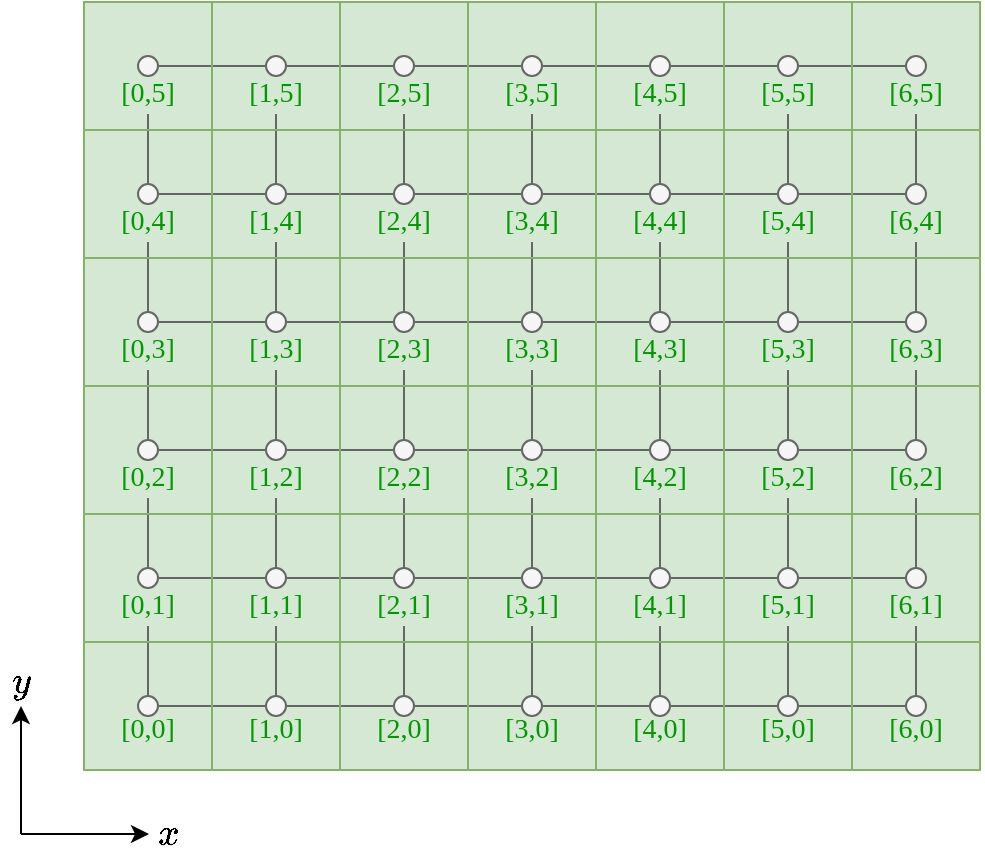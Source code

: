 <mxfile pages="1" version="11.2.5" type="device"><diagram id="t-VOF8r-rTx88WBXMijC" name="Page-1"><mxGraphModel dx="631" dy="418" grid="1" gridSize="4" guides="1" tooltips="1" connect="1" arrows="1" fold="1" page="1" pageScale="1" pageWidth="827" pageHeight="1169" background="#ffffff" math="1" shadow="0"><root><mxCell id="0"/><mxCell id="1" parent="0"/><mxCell id="JX4h0HGepu-NTLfgkngr-2" value="" style="rounded=0;whiteSpace=wrap;html=1;fontFamily=Verdana;fontSize=14;fillColor=#d5e8d4;strokeColor=#82b366;" vertex="1" parent="1"><mxGeometry x="176" y="96" width="448" height="384" as="geometry"/></mxCell><mxCell id="SF1g6XaC8SZRdrZB-u6v-39" value="" style="group" parent="1" vertex="1" connectable="0"><mxGeometry x="134.5" y="426" width="93" height="96" as="geometry"/></mxCell><mxCell id="SF1g6XaC8SZRdrZB-u6v-13" value="" style="endArrow=classic;html=1;fontSize=16;" parent="SF1g6XaC8SZRdrZB-u6v-39" edge="1"><mxGeometry width="50" height="50" relative="1" as="geometry"><mxPoint x="10" y="86" as="sourcePoint"/><mxPoint x="74" y="86" as="targetPoint"/></mxGeometry></mxCell><mxCell id="SF1g6XaC8SZRdrZB-u6v-14" value="" style="endArrow=classic;html=1;fontSize=16;" parent="SF1g6XaC8SZRdrZB-u6v-39" edge="1"><mxGeometry width="50" height="50" relative="1" as="geometry"><mxPoint x="10" y="86" as="sourcePoint"/><mxPoint x="10" y="22" as="targetPoint"/><Array as="points"><mxPoint x="10" y="58"/></Array></mxGeometry></mxCell><mxCell id="SF1g6XaC8SZRdrZB-u6v-15" value="`x`" style="text;html=1;strokeColor=none;fillColor=none;align=center;verticalAlign=middle;whiteSpace=wrap;rounded=0;fontSize=16;" parent="SF1g6XaC8SZRdrZB-u6v-39" vertex="1"><mxGeometry x="73" y="76" width="20" height="20" as="geometry"/></mxCell><mxCell id="SF1g6XaC8SZRdrZB-u6v-16" value="`y`" style="text;html=1;strokeColor=none;fillColor=none;align=center;verticalAlign=middle;whiteSpace=wrap;rounded=0;fontSize=16;" parent="SF1g6XaC8SZRdrZB-u6v-39" vertex="1"><mxGeometry width="20" height="20" as="geometry"/></mxCell><mxCell id="SF1g6XaC8SZRdrZB-u6v-1" value="" style="endArrow=none;html=1;fillColor=#f5f5f5;strokeColor=#666666;" parent="1" edge="1"><mxGeometry width="50" height="50" relative="1" as="geometry"><mxPoint x="228" y="448" as="sourcePoint"/><mxPoint x="592" y="448" as="targetPoint"/></mxGeometry></mxCell><mxCell id="SF1g6XaC8SZRdrZB-u6v-3" value="" style="endArrow=none;html=1;fontSize=16;fillColor=#f5f5f5;strokeColor=#666666;" parent="1" edge="1" source="JX4h0HGepu-NTLfgkngr-149"><mxGeometry width="50" height="50" relative="1" as="geometry"><mxPoint x="208" y="448" as="sourcePoint"/><mxPoint x="208" y="128" as="targetPoint"/></mxGeometry></mxCell><mxCell id="SF1g6XaC8SZRdrZB-u6v-5" value="" style="endArrow=none;html=1;fontSize=16;fillColor=#f5f5f5;strokeColor=#666666;" parent="1" edge="1" source="JX4h0HGepu-NTLfgkngr-83"><mxGeometry width="50" height="50" relative="1" as="geometry"><mxPoint x="272" y="128" as="sourcePoint"/><mxPoint x="272" y="448" as="targetPoint"/></mxGeometry></mxCell><mxCell id="SF1g6XaC8SZRdrZB-u6v-7" value="" style="endArrow=none;html=1;fontSize=16;fillColor=#f5f5f5;strokeColor=#666666;" parent="1" source="JX4h0HGepu-NTLfgkngr-85" edge="1"><mxGeometry width="50" height="50" relative="1" as="geometry"><mxPoint x="336" y="300" as="sourcePoint"/><mxPoint x="336" y="448" as="targetPoint"/></mxGeometry></mxCell><mxCell id="SF1g6XaC8SZRdrZB-u6v-9" value="" style="endArrow=none;html=1;fontSize=16;fillColor=#f5f5f5;strokeColor=#666666;" parent="1" edge="1" source="JX4h0HGepu-NTLfgkngr-87"><mxGeometry width="50" height="50" relative="1" as="geometry"><mxPoint x="400" y="128" as="sourcePoint"/><mxPoint x="400" y="448" as="targetPoint"/></mxGeometry></mxCell><mxCell id="SF1g6XaC8SZRdrZB-u6v-11" value="" style="endArrow=none;html=1;fontSize=16;fillColor=#f5f5f5;strokeColor=#666666;" parent="1" edge="1" source="JX4h0HGepu-NTLfgkngr-89"><mxGeometry width="50" height="50" relative="1" as="geometry"><mxPoint x="464" y="128" as="sourcePoint"/><mxPoint x="464" y="448" as="targetPoint"/></mxGeometry></mxCell><mxCell id="SF1g6XaC8SZRdrZB-u6v-12" value="" style="endArrow=none;html=1;fontSize=16;fillColor=#f5f5f5;strokeColor=#666666;" parent="1" edge="1"><mxGeometry width="50" height="50" relative="1" as="geometry"><mxPoint x="592" y="192" as="sourcePoint"/><mxPoint x="208" y="192" as="targetPoint"/></mxGeometry></mxCell><mxCell id="SF1g6XaC8SZRdrZB-u6v-20" value="" style="endArrow=none;html=1;fillColor=#f5f5f5;strokeColor=#666666;" parent="1" edge="1"><mxGeometry width="50" height="50" relative="1" as="geometry"><mxPoint x="208" y="384" as="sourcePoint"/><mxPoint x="592" y="384" as="targetPoint"/></mxGeometry></mxCell><mxCell id="SF1g6XaC8SZRdrZB-u6v-22" value="" style="endArrow=none;html=1;fillColor=#f5f5f5;strokeColor=#666666;" parent="1" edge="1"><mxGeometry width="50" height="50" relative="1" as="geometry"><mxPoint x="208" y="320" as="sourcePoint"/><mxPoint x="592" y="320" as="targetPoint"/></mxGeometry></mxCell><mxCell id="SF1g6XaC8SZRdrZB-u6v-24" value="" style="endArrow=none;html=1;fillColor=#f5f5f5;strokeColor=#666666;" parent="1" edge="1" source="JX4h0HGepu-NTLfgkngr-52"><mxGeometry width="50" height="50" relative="1" as="geometry"><mxPoint x="208" y="256" as="sourcePoint"/><mxPoint x="592" y="256" as="targetPoint"/></mxGeometry></mxCell><mxCell id="SF1g6XaC8SZRdrZB-u6v-27" value="" style="endArrow=none;html=1;fontSize=16;fillColor=#f5f5f5;strokeColor=#666666;" parent="1" edge="1" source="JX4h0HGepu-NTLfgkngr-121"><mxGeometry width="50" height="50" relative="1" as="geometry"><mxPoint x="336" y="128" as="sourcePoint"/><mxPoint x="336" y="300" as="targetPoint"/></mxGeometry></mxCell><mxCell id="KdbX6I2NLQ4_hdC-X7IM-1" value="" style="endArrow=none;html=1;fontSize=16;fillColor=#f5f5f5;strokeColor=#666666;" parent="1" edge="1"><mxGeometry width="50" height="50" relative="1" as="geometry"><mxPoint x="592.5" y="128" as="sourcePoint"/><mxPoint x="208.5" y="128" as="targetPoint"/></mxGeometry></mxCell><mxCell id="KdbX6I2NLQ4_hdC-X7IM-2" value="" style="endArrow=none;html=1;fontSize=16;fillColor=#f5f5f5;strokeColor=#666666;" parent="1" edge="1" source="JX4h0HGepu-NTLfgkngr-91"><mxGeometry width="50" height="50" relative="1" as="geometry"><mxPoint x="528" y="128" as="sourcePoint"/><mxPoint x="528" y="448" as="targetPoint"/></mxGeometry></mxCell><mxCell id="KdbX6I2NLQ4_hdC-X7IM-3" value="" style="endArrow=none;html=1;fontSize=16;fillColor=#f5f5f5;strokeColor=#666666;" parent="1" edge="1" source="JX4h0HGepu-NTLfgkngr-93"><mxGeometry width="50" height="50" relative="1" as="geometry"><mxPoint x="592" y="128" as="sourcePoint"/><mxPoint x="592" y="448" as="targetPoint"/></mxGeometry></mxCell><mxCell id="JX4h0HGepu-NTLfgkngr-20" value="" style="endArrow=none;html=1;fillColor=#f5f5f5;strokeColor=#666666;" edge="1" parent="1"><mxGeometry width="50" height="50" relative="1" as="geometry"><mxPoint x="208" y="448" as="sourcePoint"/><mxPoint x="228" y="448" as="targetPoint"/></mxGeometry></mxCell><mxCell id="JX4h0HGepu-NTLfgkngr-45" value="" style="endArrow=none;html=1;fillColor=#f5f5f5;strokeColor=#666666;" edge="1" parent="1" target="JX4h0HGepu-NTLfgkngr-44"><mxGeometry width="50" height="50" relative="1" as="geometry"><mxPoint x="208" y="256" as="sourcePoint"/><mxPoint x="592" y="256" as="targetPoint"/></mxGeometry></mxCell><mxCell id="JX4h0HGepu-NTLfgkngr-47" value="" style="endArrow=none;html=1;fontSize=16;fillColor=#f5f5f5;strokeColor=#666666;" edge="1" parent="1" source="JX4h0HGepu-NTLfgkngr-131" target="JX4h0HGepu-NTLfgkngr-46"><mxGeometry width="50" height="50" relative="1" as="geometry"><mxPoint x="336" y="128" as="sourcePoint"/><mxPoint x="336" y="300" as="targetPoint"/></mxGeometry></mxCell><mxCell id="JX4h0HGepu-NTLfgkngr-49" value="" style="endArrow=none;html=1;fillColor=#f5f5f5;strokeColor=#666666;" edge="1" parent="1" source="JX4h0HGepu-NTLfgkngr-44" target="JX4h0HGepu-NTLfgkngr-48"><mxGeometry width="50" height="50" relative="1" as="geometry"><mxPoint x="277" y="256" as="sourcePoint"/><mxPoint x="592" y="256" as="targetPoint"/></mxGeometry></mxCell><mxCell id="JX4h0HGepu-NTLfgkngr-51" value="" style="endArrow=none;html=1;fillColor=#f5f5f5;strokeColor=#666666;" edge="1" parent="1" source="JX4h0HGepu-NTLfgkngr-48" target="JX4h0HGepu-NTLfgkngr-50"><mxGeometry width="50" height="50" relative="1" as="geometry"><mxPoint x="405" y="256" as="sourcePoint"/><mxPoint x="592" y="256" as="targetPoint"/></mxGeometry></mxCell><mxCell id="JX4h0HGepu-NTLfgkngr-53" value="" style="endArrow=none;html=1;fillColor=#f5f5f5;strokeColor=#666666;" edge="1" parent="1" source="JX4h0HGepu-NTLfgkngr-50" target="JX4h0HGepu-NTLfgkngr-52"><mxGeometry width="50" height="50" relative="1" as="geometry"><mxPoint x="469" y="256" as="sourcePoint"/><mxPoint x="592" y="256" as="targetPoint"/></mxGeometry></mxCell><mxCell id="JX4h0HGepu-NTLfgkngr-55" value="" style="endArrow=none;html=1;fontSize=16;fillColor=#f5f5f5;strokeColor=#666666;" edge="1" parent="1" source="JX4h0HGepu-NTLfgkngr-111" target="JX4h0HGepu-NTLfgkngr-54"><mxGeometry width="50" height="50" relative="1" as="geometry"><mxPoint x="592" y="128" as="sourcePoint"/><mxPoint x="592" y="448" as="targetPoint"/></mxGeometry></mxCell><mxCell id="JX4h0HGepu-NTLfgkngr-74" value="[0,0]" style="text;html=1;strokeColor=none;fillColor=none;align=center;verticalAlign=middle;whiteSpace=wrap;rounded=0;fontFamily=Verdana;fontSize=14;fontColor=#009900;" vertex="1" parent="1"><mxGeometry x="188" y="450" width="40" height="20" as="geometry"/></mxCell><mxCell id="JX4h0HGepu-NTLfgkngr-75" value="[1,0]" style="text;html=1;strokeColor=none;fillColor=none;align=center;verticalAlign=middle;whiteSpace=wrap;rounded=0;fontFamily=Verdana;fontSize=14;fontColor=#009900;" vertex="1" parent="1"><mxGeometry x="252" y="450" width="40" height="20" as="geometry"/></mxCell><mxCell id="JX4h0HGepu-NTLfgkngr-76" value="[2&lt;span style=&quot;color: rgb(0 , 0 , 0) ; font-family: &amp;#34;helvetica&amp;#34; , &amp;#34;arial&amp;#34; , sans-serif ; font-size: 0px ; white-space: nowrap&quot;&gt;%3CmxGraphModel%3E%3Croot%3E%3CmxCell%20id%3D%220%22%2F%3E%3CmxCell%20id%3D%221%22%20parent%3D%220%22%2F%3E%3CmxCell%20id%3D%222%22%20value%3D%22%5B1%2C0%5D%22%20style%3D%22text%3Bhtml%3D1%3BstrokeColor%3Dnone%3BfillColor%3Dnone%3Balign%3Dcenter%3BverticalAlign%3Dmiddle%3BwhiteSpace%3Dwrap%3Brounded%3D0%3BfontFamily%3DVerdana%3BfontSize%3D14%3BfontColor%3D%23009900%3B%22%20vertex%3D%221%22%20parent%3D%221%22%3E%3CmxGeometry%20x%3D%22252%22%20y%3D%22450%22%20width%3D%2240%22%20height%3D%2220%22%20as%3D%22geometry%22%2F%3E%3C%2FmxCell%3E%3C%2Froot%3E%3C%2FmxGraphModel%3&lt;/span&gt;,0]" style="text;html=1;strokeColor=none;fillColor=none;align=center;verticalAlign=middle;whiteSpace=wrap;rounded=0;fontFamily=Verdana;fontSize=14;fontColor=#009900;" vertex="1" parent="1"><mxGeometry x="316" y="450" width="40" height="20" as="geometry"/></mxCell><mxCell id="JX4h0HGepu-NTLfgkngr-77" value="[3&lt;span style=&quot;color: rgb(0 , 0 , 0) ; font-family: &amp;#34;helvetica&amp;#34; , &amp;#34;arial&amp;#34; , sans-serif ; font-size: 0px ; white-space: nowrap&quot;&gt;%3CmxGraphModel%3E%3Croot%3E%3CmxCell%20id%3D%220%22%2F%3E%3CmxCell%20id%3D%221%22%20parent%3D%220%22%2F%3E%3CmxCell%20id%3D%222%22%20value%3D%22%5B1%2C0%5D%22%20style%3D%22text%3Bhtml%3D1%3BstrokeColor%3Dnone%3BfillColor%3Dnone%3Balign%3Dcenter%3BverticalAlign%3Dmiddle%3BwhiteSpace%3Dwrap%3Brounded%3D0%3BfontFamily%3DVerdana%3BfontSize%3D14%3BfontColor%3D%23009900%3B%22%20vertex%3D%221%22%20parent%3D%221%22%3E%3CmxGeometry%20x%3D%22252%22%20y%3D%22450%22%20width%3D%2240%22%20height%3D%2220%22%20as%3D%22geometry%22%2F%3E%3C%2FmxCell%3E%3C%2Froot%3E%3C%2FmxGraphModel%3&lt;/span&gt;,0]" style="text;html=1;strokeColor=none;fillColor=none;align=center;verticalAlign=middle;whiteSpace=wrap;rounded=0;fontFamily=Verdana;fontSize=14;fontColor=#009900;" vertex="1" parent="1"><mxGeometry x="380" y="450" width="40" height="20" as="geometry"/></mxCell><mxCell id="JX4h0HGepu-NTLfgkngr-78" value="[4&lt;span style=&quot;color: rgb(0 , 0 , 0) ; font-family: &amp;#34;helvetica&amp;#34; , &amp;#34;arial&amp;#34; , sans-serif ; font-size: 0px ; white-space: nowrap&quot;&gt;%3CmxGraphModel%3E%3Croot%3E%3CmxCell%20id%3D%220%22%2F%3E%3CmxCell%20id%3D%221%22%20parent%3D%220%22%2F%3E%3CmxCell%20id%3D%222%22%20value%3D%22%5B1%2C0%5D%22%20style%3D%22text%3Bhtml%3D1%3BstrokeColor%3Dnone%3BfillColor%3Dnone%3Balign%3Dcenter%3BverticalAlign%3Dmiddle%3BwhiteSpace%3Dwrap%3Brounded%3D0%3BfontFamily%3DVerdana%3BfontSize%3D14%3BfontColor%3D%23009900%3B%22%20vertex%3D%221%22%20parent%3D%221%22%3E%3CmxGeometry%20x%3D%22252%22%20y%3D%22450%22%20width%3D%2240%22%20height%3D%2220%22%20as%3D%22geometry%22%2F%3E%3C%2FmxCell%3E%3C%2Froot%3E%3C%2FmxGraphModel%3&lt;/span&gt;,0]" style="text;html=1;strokeColor=none;fillColor=none;align=center;verticalAlign=middle;whiteSpace=wrap;rounded=0;fontFamily=Verdana;fontSize=14;fontColor=#009900;" vertex="1" parent="1"><mxGeometry x="444" y="450" width="40" height="20" as="geometry"/></mxCell><mxCell id="JX4h0HGepu-NTLfgkngr-80" value="[6&lt;span style=&quot;color: rgb(0 , 0 , 0) ; font-family: &amp;#34;helvetica&amp;#34; , &amp;#34;arial&amp;#34; , sans-serif ; font-size: 0px ; white-space: nowrap&quot;&gt;%3CmxGraphModel%3E%3Croot%3E%3CmxCell%20id%3D%220%22%2F%3E%3CmxCell%20id%3D%221%22%20parent%3D%220%22%2F%3E%3CmxCell%20id%3D%222%22%20value%3D%22%5B1%2C0%5D%22%20style%3D%22text%3Bhtml%3D1%3BstrokeColor%3Dnone%3BfillColor%3Dnone%3Balign%3Dcenter%3BverticalAlign%3Dmiddle%3BwhiteSpace%3Dwrap%3Brounded%3D0%3BfontFamily%3DVerdana%3BfontSize%3D14%3BfontColor%3D%23009900%3B%22%20vertex%3D%221%22%20parent%3D%221%22%3E%3CmxGeometry%20x%3D%22252%22%20y%3D%22450%22%20width%3D%2240%22%20height%3D%2220%22%20as%3D%22geometry%22%2F%3E%3C%2FmxCell%3E%3C%2Froot%3E%3C%2FmxGraphModel%3&lt;/span&gt;,0]" style="text;html=1;strokeColor=none;fillColor=none;align=center;verticalAlign=middle;whiteSpace=wrap;rounded=0;fontFamily=Verdana;fontSize=14;fontColor=#009900;" vertex="1" parent="1"><mxGeometry x="572" y="450" width="40" height="20" as="geometry"/></mxCell><mxCell id="JX4h0HGepu-NTLfgkngr-81" value="[0,1]" style="text;html=1;strokeColor=none;fillColor=none;align=center;verticalAlign=middle;whiteSpace=wrap;rounded=0;fontFamily=Verdana;fontSize=14;fontColor=#009900;" vertex="1" parent="1"><mxGeometry x="188" y="388" width="40" height="20" as="geometry"/></mxCell><mxCell id="JX4h0HGepu-NTLfgkngr-82" value="" style="endArrow=none;html=1;fontSize=16;fillColor=#f5f5f5;strokeColor=#666666;" edge="1" parent="1" target="JX4h0HGepu-NTLfgkngr-81"><mxGeometry width="50" height="50" relative="1" as="geometry"><mxPoint x="208" y="448" as="sourcePoint"/><mxPoint x="208" y="128" as="targetPoint"/></mxGeometry></mxCell><mxCell id="JX4h0HGepu-NTLfgkngr-83" value="[1,1]" style="text;html=1;strokeColor=none;fillColor=none;align=center;verticalAlign=middle;whiteSpace=wrap;rounded=0;fontFamily=Verdana;fontSize=14;fontColor=#009900;" vertex="1" parent="1"><mxGeometry x="252" y="388" width="40" height="20" as="geometry"/></mxCell><mxCell id="JX4h0HGepu-NTLfgkngr-84" value="" style="endArrow=none;html=1;fontSize=16;fillColor=#f5f5f5;strokeColor=#666666;" edge="1" parent="1" source="JX4h0HGepu-NTLfgkngr-97" target="JX4h0HGepu-NTLfgkngr-83"><mxGeometry width="50" height="50" relative="1" as="geometry"><mxPoint x="272" y="128" as="sourcePoint"/><mxPoint x="272" y="448" as="targetPoint"/></mxGeometry></mxCell><mxCell id="JX4h0HGepu-NTLfgkngr-85" value="[2,1&lt;span style=&quot;color: rgb(0 , 0 , 0) ; font-family: &amp;#34;helvetica&amp;#34; , &amp;#34;arial&amp;#34; , sans-serif ; font-size: 0px ; white-space: nowrap&quot;&gt;%3CmxGraphModel%3E%3Croot%3E%3CmxCell%20id%3D%220%22%2F%3E%3CmxCell%20id%3D%221%22%20parent%3D%220%22%2F%3E%3CmxCell%20id%3D%222%22%20value%3D%22%5B1%2C1%5D%22%20style%3D%22text%3Bhtml%3D1%3BstrokeColor%3Dnone%3BfillColor%3Dnone%3Balign%3Dcenter%3BverticalAlign%3Dmiddle%3BwhiteSpace%3Dwrap%3Brounded%3D0%3BfontFamily%3DVerdana%3BfontSize%3D14%3BfontColor%3D%23009900%3B%22%20vertex%3D%221%22%20parent%3D%221%22%3E%3CmxGeometry%20x%3D%22252%22%20y%3D%22388%22%20width%3D%2240%22%20height%3D%2220%22%20as%3D%22geometry%22%2F%3E%3C%2FmxCell%3E%3C%2Froot%3E%3C%2FmxGraphModel%3&lt;/span&gt;]" style="text;html=1;strokeColor=none;fillColor=none;align=center;verticalAlign=middle;whiteSpace=wrap;rounded=0;fontFamily=Verdana;fontSize=14;fontColor=#009900;" vertex="1" parent="1"><mxGeometry x="316" y="388" width="40" height="20" as="geometry"/></mxCell><mxCell id="JX4h0HGepu-NTLfgkngr-86" value="" style="endArrow=none;html=1;fontSize=16;fillColor=#f5f5f5;strokeColor=#666666;" edge="1" parent="1" source="JX4h0HGepu-NTLfgkngr-99" target="JX4h0HGepu-NTLfgkngr-85"><mxGeometry width="50" height="50" relative="1" as="geometry"><mxPoint x="336" y="300" as="sourcePoint"/><mxPoint x="336" y="448" as="targetPoint"/></mxGeometry></mxCell><mxCell id="JX4h0HGepu-NTLfgkngr-87" value="[3,1&lt;span style=&quot;color: rgb(0 , 0 , 0) ; font-family: &amp;#34;helvetica&amp;#34; , &amp;#34;arial&amp;#34; , sans-serif ; font-size: 0px ; white-space: nowrap&quot;&gt;%3CmxGraphModel%3E%3Croot%3E%3CmxCell%20id%3D%220%22%2F%3E%3CmxCell%20id%3D%221%22%20parent%3D%220%22%2F%3E%3CmxCell%20id%3D%222%22%20value%3D%22%5B1%2C1%5D%22%20style%3D%22text%3Bhtml%3D1%3BstrokeColor%3Dnone%3BfillColor%3Dnone%3Balign%3Dcenter%3BverticalAlign%3Dmiddle%3BwhiteSpace%3Dwrap%3Brounded%3D0%3BfontFamily%3DVerdana%3BfontSize%3D14%3BfontColor%3D%23009900%3B%22%20vertex%3D%221%22%20parent%3D%221%22%3E%3CmxGeometry%20x%3D%22252%22%20y%3D%22388%22%20width%3D%2240%22%20height%3D%2220%22%20as%3D%22geometry%22%2F%3E%3C%2FmxCell%3E%3C%2Froot%3E%3C%2FmxGraphModel%3&lt;/span&gt;]" style="text;html=1;strokeColor=none;fillColor=none;align=center;verticalAlign=middle;whiteSpace=wrap;rounded=0;fontFamily=Verdana;fontSize=14;fontColor=#009900;" vertex="1" parent="1"><mxGeometry x="380" y="388" width="40" height="20" as="geometry"/></mxCell><mxCell id="JX4h0HGepu-NTLfgkngr-88" value="" style="endArrow=none;html=1;fontSize=16;fillColor=#f5f5f5;strokeColor=#666666;" edge="1" parent="1" source="JX4h0HGepu-NTLfgkngr-101" target="JX4h0HGepu-NTLfgkngr-87"><mxGeometry width="50" height="50" relative="1" as="geometry"><mxPoint x="400" y="128" as="sourcePoint"/><mxPoint x="400" y="448" as="targetPoint"/></mxGeometry></mxCell><mxCell id="JX4h0HGepu-NTLfgkngr-89" value="[4,1&lt;span style=&quot;color: rgb(0 , 0 , 0) ; font-family: &amp;#34;helvetica&amp;#34; , &amp;#34;arial&amp;#34; , sans-serif ; font-size: 0px ; white-space: nowrap&quot;&gt;%3CmxGraphModel%3E%3Croot%3E%3CmxCell%20id%3D%220%22%2F%3E%3CmxCell%20id%3D%221%22%20parent%3D%220%22%2F%3E%3CmxCell%20id%3D%222%22%20value%3D%22%5B1%2C1%5D%22%20style%3D%22text%3Bhtml%3D1%3BstrokeColor%3Dnone%3BfillColor%3Dnone%3Balign%3Dcenter%3BverticalAlign%3Dmiddle%3BwhiteSpace%3Dwrap%3Brounded%3D0%3BfontFamily%3DVerdana%3BfontSize%3D14%3BfontColor%3D%23009900%3B%22%20vertex%3D%221%22%20parent%3D%221%22%3E%3CmxGeometry%20x%3D%22252%22%20y%3D%22388%22%20width%3D%2240%22%20height%3D%2220%22%20as%3D%22geometry%22%2F%3E%3C%2FmxCell%3E%3C%2Froot%3E%3C%2FmxGraphModel%3&lt;/span&gt;]" style="text;html=1;strokeColor=none;fillColor=none;align=center;verticalAlign=middle;whiteSpace=wrap;rounded=0;fontFamily=Verdana;fontSize=14;fontColor=#009900;" vertex="1" parent="1"><mxGeometry x="444" y="388" width="40" height="20" as="geometry"/></mxCell><mxCell id="JX4h0HGepu-NTLfgkngr-90" value="" style="endArrow=none;html=1;fontSize=16;fillColor=#f5f5f5;strokeColor=#666666;" edge="1" parent="1" source="JX4h0HGepu-NTLfgkngr-103" target="JX4h0HGepu-NTLfgkngr-89"><mxGeometry width="50" height="50" relative="1" as="geometry"><mxPoint x="464" y="128" as="sourcePoint"/><mxPoint x="464" y="448" as="targetPoint"/></mxGeometry></mxCell><mxCell id="JX4h0HGepu-NTLfgkngr-91" value="[5,1&lt;span style=&quot;color: rgb(0 , 0 , 0) ; font-family: &amp;#34;helvetica&amp;#34; , &amp;#34;arial&amp;#34; , sans-serif ; font-size: 0px ; white-space: nowrap&quot;&gt;%3CmxGraphModel%3E%3Croot%3E%3CmxCell%20id%3D%220%22%2F%3E%3CmxCell%20id%3D%221%22%20parent%3D%220%22%2F%3E%3CmxCell%20id%3D%222%22%20value%3D%22%5B1%2C1%5D%22%20style%3D%22text%3Bhtml%3D1%3BstrokeColor%3Dnone%3BfillColor%3Dnone%3Balign%3Dcenter%3BverticalAlign%3Dmiddle%3BwhiteSpace%3Dwrap%3Brounded%3D0%3BfontFamily%3DVerdana%3BfontSize%3D14%3BfontColor%3D%23009900%3B%22%20vertex%3D%221%22%20parent%3D%221%22%3E%3CmxGeometry%20x%3D%22252%22%20y%3D%22388%22%20width%3D%2240%22%20height%3D%2220%22%20as%3D%22geometry%22%2F%3E%3C%2FmxCell%3E%3C%2Froot%3E%3C%2FmxGraphModel%3&lt;/span&gt;]" style="text;html=1;strokeColor=none;fillColor=none;align=center;verticalAlign=middle;whiteSpace=wrap;rounded=0;fontFamily=Verdana;fontSize=14;fontColor=#009900;" vertex="1" parent="1"><mxGeometry x="508" y="388" width="40" height="20" as="geometry"/></mxCell><mxCell id="JX4h0HGepu-NTLfgkngr-92" value="" style="endArrow=none;html=1;fontSize=16;fillColor=#f5f5f5;strokeColor=#666666;" edge="1" parent="1" source="JX4h0HGepu-NTLfgkngr-105" target="JX4h0HGepu-NTLfgkngr-91"><mxGeometry width="50" height="50" relative="1" as="geometry"><mxPoint x="528" y="128" as="sourcePoint"/><mxPoint x="528" y="448" as="targetPoint"/></mxGeometry></mxCell><mxCell id="JX4h0HGepu-NTLfgkngr-93" value="[6,1&lt;span style=&quot;color: rgb(0 , 0 , 0) ; font-family: &amp;#34;helvetica&amp;#34; , &amp;#34;arial&amp;#34; , sans-serif ; font-size: 0px ; white-space: nowrap&quot;&gt;%3CmxGraphModel%3E%3Croot%3E%3CmxCell%20id%3D%220%22%2F%3E%3CmxCell%20id%3D%221%22%20parent%3D%220%22%2F%3E%3CmxCell%20id%3D%222%22%20value%3D%22%5B1%2C1%5D%22%20style%3D%22text%3Bhtml%3D1%3BstrokeColor%3Dnone%3BfillColor%3Dnone%3Balign%3Dcenter%3BverticalAlign%3Dmiddle%3BwhiteSpace%3Dwrap%3Brounded%3D0%3BfontFamily%3DVerdana%3BfontSize%3D14%3BfontColor%3D%23009900%3B%22%20vertex%3D%221%22%20parent%3D%221%22%3E%3CmxGeometry%20x%3D%22252%22%20y%3D%22388%22%20width%3D%2240%22%20height%3D%2220%22%20as%3D%22geometry%22%2F%3E%3C%2FmxCell%3E%3C%2Froot%3E%3C%2FmxGraphModel%3&lt;/span&gt;]" style="text;html=1;strokeColor=none;fillColor=none;align=center;verticalAlign=middle;whiteSpace=wrap;rounded=0;fontFamily=Verdana;fontSize=14;fontColor=#009900;" vertex="1" parent="1"><mxGeometry x="572" y="388" width="40" height="20" as="geometry"/></mxCell><mxCell id="JX4h0HGepu-NTLfgkngr-94" value="" style="endArrow=none;html=1;fontSize=16;fillColor=#f5f5f5;strokeColor=#666666;" edge="1" parent="1" source="JX4h0HGepu-NTLfgkngr-107" target="JX4h0HGepu-NTLfgkngr-93"><mxGeometry width="50" height="50" relative="1" as="geometry"><mxPoint x="592" y="261" as="sourcePoint"/><mxPoint x="592" y="448" as="targetPoint"/></mxGeometry></mxCell><mxCell id="JX4h0HGepu-NTLfgkngr-95" value="[0,2]" style="text;html=1;strokeColor=none;fillColor=none;align=center;verticalAlign=middle;whiteSpace=wrap;rounded=0;fontFamily=Verdana;fontSize=14;fontColor=#009900;" vertex="1" parent="1"><mxGeometry x="188" y="324" width="40" height="20" as="geometry"/></mxCell><mxCell id="JX4h0HGepu-NTLfgkngr-96" value="" style="endArrow=none;html=1;fontSize=16;fillColor=#f5f5f5;strokeColor=#666666;" edge="1" parent="1" source="JX4h0HGepu-NTLfgkngr-81" target="JX4h0HGepu-NTLfgkngr-95"><mxGeometry width="50" height="50" relative="1" as="geometry"><mxPoint x="208" y="388" as="sourcePoint"/><mxPoint x="208" y="128" as="targetPoint"/></mxGeometry></mxCell><mxCell id="JX4h0HGepu-NTLfgkngr-97" value="[1,2]" style="text;html=1;strokeColor=none;fillColor=none;align=center;verticalAlign=middle;whiteSpace=wrap;rounded=0;fontFamily=Verdana;fontSize=14;fontColor=#009900;" vertex="1" parent="1"><mxGeometry x="252" y="324" width="40" height="20" as="geometry"/></mxCell><mxCell id="JX4h0HGepu-NTLfgkngr-98" value="" style="endArrow=none;html=1;fontSize=16;fillColor=#f5f5f5;strokeColor=#666666;" edge="1" parent="1" source="JX4h0HGepu-NTLfgkngr-123" target="JX4h0HGepu-NTLfgkngr-97"><mxGeometry width="50" height="50" relative="1" as="geometry"><mxPoint x="272" y="128" as="sourcePoint"/><mxPoint x="272" y="388" as="targetPoint"/></mxGeometry></mxCell><mxCell id="JX4h0HGepu-NTLfgkngr-99" value="[2,2]" style="text;html=1;strokeColor=none;fillColor=none;align=center;verticalAlign=middle;whiteSpace=wrap;rounded=0;fontFamily=Verdana;fontSize=14;fontColor=#009900;" vertex="1" parent="1"><mxGeometry x="316" y="324" width="40" height="20" as="geometry"/></mxCell><mxCell id="JX4h0HGepu-NTLfgkngr-100" value="" style="endArrow=none;html=1;fontSize=16;fillColor=#f5f5f5;strokeColor=#666666;" edge="1" parent="1" target="JX4h0HGepu-NTLfgkngr-99"><mxGeometry width="50" height="50" relative="1" as="geometry"><mxPoint x="336" y="300" as="sourcePoint"/><mxPoint x="336" y="388" as="targetPoint"/></mxGeometry></mxCell><mxCell id="JX4h0HGepu-NTLfgkngr-101" value="[3,2]" style="text;html=1;strokeColor=none;fillColor=none;align=center;verticalAlign=middle;whiteSpace=wrap;rounded=0;fontFamily=Verdana;fontSize=14;fontColor=#009900;" vertex="1" parent="1"><mxGeometry x="380" y="324" width="40" height="20" as="geometry"/></mxCell><mxCell id="JX4h0HGepu-NTLfgkngr-102" value="" style="endArrow=none;html=1;fontSize=16;fillColor=#f5f5f5;strokeColor=#666666;" edge="1" parent="1" source="JX4h0HGepu-NTLfgkngr-119" target="JX4h0HGepu-NTLfgkngr-101"><mxGeometry width="50" height="50" relative="1" as="geometry"><mxPoint x="400" y="128" as="sourcePoint"/><mxPoint x="400" y="388" as="targetPoint"/></mxGeometry></mxCell><mxCell id="JX4h0HGepu-NTLfgkngr-103" value="[4,2]" style="text;html=1;strokeColor=none;fillColor=none;align=center;verticalAlign=middle;whiteSpace=wrap;rounded=0;fontFamily=Verdana;fontSize=14;fontColor=#009900;" vertex="1" parent="1"><mxGeometry x="444" y="324" width="40" height="20" as="geometry"/></mxCell><mxCell id="JX4h0HGepu-NTLfgkngr-104" value="" style="endArrow=none;html=1;fontSize=16;fillColor=#f5f5f5;strokeColor=#666666;" edge="1" parent="1" source="JX4h0HGepu-NTLfgkngr-117" target="JX4h0HGepu-NTLfgkngr-103"><mxGeometry width="50" height="50" relative="1" as="geometry"><mxPoint x="464" y="128" as="sourcePoint"/><mxPoint x="464" y="388" as="targetPoint"/></mxGeometry></mxCell><mxCell id="JX4h0HGepu-NTLfgkngr-105" value="[5,2]" style="text;html=1;strokeColor=none;fillColor=none;align=center;verticalAlign=middle;whiteSpace=wrap;rounded=0;fontFamily=Verdana;fontSize=14;fontColor=#009900;" vertex="1" parent="1"><mxGeometry x="508" y="324" width="40" height="20" as="geometry"/></mxCell><mxCell id="JX4h0HGepu-NTLfgkngr-106" value="" style="endArrow=none;html=1;fontSize=16;fillColor=#f5f5f5;strokeColor=#666666;" edge="1" parent="1" source="JX4h0HGepu-NTLfgkngr-115" target="JX4h0HGepu-NTLfgkngr-105"><mxGeometry width="50" height="50" relative="1" as="geometry"><mxPoint x="528" y="128" as="sourcePoint"/><mxPoint x="528" y="388" as="targetPoint"/></mxGeometry></mxCell><mxCell id="JX4h0HGepu-NTLfgkngr-107" value="[6,2]" style="text;html=1;strokeColor=none;fillColor=none;align=center;verticalAlign=middle;whiteSpace=wrap;rounded=0;fontFamily=Verdana;fontSize=14;fontColor=#009900;" vertex="1" parent="1"><mxGeometry x="572" y="324" width="40" height="20" as="geometry"/></mxCell><mxCell id="JX4h0HGepu-NTLfgkngr-108" value="" style="endArrow=none;html=1;fontSize=16;fillColor=#f5f5f5;strokeColor=#666666;" edge="1" parent="1" source="JX4h0HGepu-NTLfgkngr-109" target="JX4h0HGepu-NTLfgkngr-107"><mxGeometry width="50" height="50" relative="1" as="geometry"><mxPoint x="592" y="261" as="sourcePoint"/><mxPoint x="592" y="388" as="targetPoint"/></mxGeometry></mxCell><mxCell id="JX4h0HGepu-NTLfgkngr-109" value="[6,3]" style="text;html=1;strokeColor=none;fillColor=none;align=center;verticalAlign=middle;whiteSpace=wrap;rounded=0;fontFamily=Verdana;fontSize=14;fontColor=#009900;" vertex="1" parent="1"><mxGeometry x="572" y="260" width="40" height="20" as="geometry"/></mxCell><mxCell id="JX4h0HGepu-NTLfgkngr-110" value="" style="endArrow=none;html=1;fontSize=16;fillColor=#f5f5f5;strokeColor=#666666;" edge="1" parent="1" source="JX4h0HGepu-NTLfgkngr-54" target="JX4h0HGepu-NTLfgkngr-109"><mxGeometry width="50" height="50" relative="1" as="geometry"><mxPoint x="592" y="261" as="sourcePoint"/><mxPoint x="592" y="324" as="targetPoint"/></mxGeometry></mxCell><mxCell id="JX4h0HGepu-NTLfgkngr-111" value="[6,4]" style="text;html=1;strokeColor=none;fillColor=none;align=center;verticalAlign=middle;whiteSpace=wrap;rounded=0;fontFamily=Verdana;fontSize=14;fontColor=#009900;" vertex="1" parent="1"><mxGeometry x="572" y="196" width="40" height="20" as="geometry"/></mxCell><mxCell id="JX4h0HGepu-NTLfgkngr-112" value="" style="endArrow=none;html=1;fontSize=16;fillColor=#f5f5f5;strokeColor=#666666;" edge="1" parent="1" source="JX4h0HGepu-NTLfgkngr-113" target="JX4h0HGepu-NTLfgkngr-111"><mxGeometry width="50" height="50" relative="1" as="geometry"><mxPoint x="592" y="128" as="sourcePoint"/><mxPoint x="592" y="251" as="targetPoint"/></mxGeometry></mxCell><mxCell id="JX4h0HGepu-NTLfgkngr-113" value="[6,5]" style="text;html=1;strokeColor=none;fillColor=none;align=center;verticalAlign=middle;whiteSpace=wrap;rounded=0;fontFamily=Verdana;fontSize=14;fontColor=#009900;" vertex="1" parent="1"><mxGeometry x="572" y="132" width="40" height="20" as="geometry"/></mxCell><mxCell id="JX4h0HGepu-NTLfgkngr-114" value="" style="endArrow=none;html=1;fontSize=16;fillColor=#f5f5f5;strokeColor=#666666;" edge="1" parent="1" target="JX4h0HGepu-NTLfgkngr-113"><mxGeometry width="50" height="50" relative="1" as="geometry"><mxPoint x="592" y="128" as="sourcePoint"/><mxPoint x="592" y="196" as="targetPoint"/></mxGeometry></mxCell><mxCell id="JX4h0HGepu-NTLfgkngr-115" value="[5,3]" style="text;html=1;strokeColor=none;fillColor=none;align=center;verticalAlign=middle;whiteSpace=wrap;rounded=0;fontFamily=Verdana;fontSize=14;fontColor=#009900;" vertex="1" parent="1"><mxGeometry x="508" y="260" width="40" height="20" as="geometry"/></mxCell><mxCell id="JX4h0HGepu-NTLfgkngr-116" value="" style="endArrow=none;html=1;fontSize=16;fillColor=#f5f5f5;strokeColor=#666666;" edge="1" parent="1" source="JX4h0HGepu-NTLfgkngr-137" target="JX4h0HGepu-NTLfgkngr-115"><mxGeometry width="50" height="50" relative="1" as="geometry"><mxPoint x="528" y="128" as="sourcePoint"/><mxPoint x="528" y="324" as="targetPoint"/></mxGeometry></mxCell><mxCell id="JX4h0HGepu-NTLfgkngr-117" value="[4,3]" style="text;html=1;strokeColor=none;fillColor=none;align=center;verticalAlign=middle;whiteSpace=wrap;rounded=0;fontFamily=Verdana;fontSize=14;fontColor=#009900;" vertex="1" parent="1"><mxGeometry x="444" y="260" width="40" height="20" as="geometry"/></mxCell><mxCell id="JX4h0HGepu-NTLfgkngr-118" value="" style="endArrow=none;html=1;fontSize=16;fillColor=#f5f5f5;strokeColor=#666666;" edge="1" parent="1" source="JX4h0HGepu-NTLfgkngr-135" target="JX4h0HGepu-NTLfgkngr-117"><mxGeometry width="50" height="50" relative="1" as="geometry"><mxPoint x="464" y="128" as="sourcePoint"/><mxPoint x="464" y="324" as="targetPoint"/></mxGeometry></mxCell><mxCell id="JX4h0HGepu-NTLfgkngr-119" value="[3,3]" style="text;html=1;strokeColor=none;fillColor=none;align=center;verticalAlign=middle;whiteSpace=wrap;rounded=0;fontFamily=Verdana;fontSize=14;fontColor=#009900;" vertex="1" parent="1"><mxGeometry x="380" y="260" width="40" height="20" as="geometry"/></mxCell><mxCell id="JX4h0HGepu-NTLfgkngr-120" value="" style="endArrow=none;html=1;fontSize=16;fillColor=#f5f5f5;strokeColor=#666666;" edge="1" parent="1" source="JX4h0HGepu-NTLfgkngr-133" target="JX4h0HGepu-NTLfgkngr-119"><mxGeometry width="50" height="50" relative="1" as="geometry"><mxPoint x="400" y="128" as="sourcePoint"/><mxPoint x="400" y="324" as="targetPoint"/></mxGeometry></mxCell><mxCell id="JX4h0HGepu-NTLfgkngr-121" value="[2,3]" style="text;html=1;strokeColor=none;fillColor=none;align=center;verticalAlign=middle;whiteSpace=wrap;rounded=0;fontFamily=Verdana;fontSize=14;fontColor=#009900;" vertex="1" parent="1"><mxGeometry x="316" y="260" width="40" height="20" as="geometry"/></mxCell><mxCell id="JX4h0HGepu-NTLfgkngr-122" value="" style="endArrow=none;html=1;fontSize=16;fillColor=#f5f5f5;strokeColor=#666666;" edge="1" parent="1" source="JX4h0HGepu-NTLfgkngr-46" target="JX4h0HGepu-NTLfgkngr-121"><mxGeometry width="50" height="50" relative="1" as="geometry"><mxPoint x="336" y="261" as="sourcePoint"/><mxPoint x="336" y="300" as="targetPoint"/></mxGeometry></mxCell><mxCell id="JX4h0HGepu-NTLfgkngr-123" value="[1,3]" style="text;html=1;strokeColor=none;fillColor=none;align=center;verticalAlign=middle;whiteSpace=wrap;rounded=0;fontFamily=Verdana;fontSize=14;fontColor=#009900;" vertex="1" parent="1"><mxGeometry x="252" y="260" width="40" height="20" as="geometry"/></mxCell><mxCell id="JX4h0HGepu-NTLfgkngr-124" value="" style="endArrow=none;html=1;fontSize=16;fillColor=#f5f5f5;strokeColor=#666666;" edge="1" parent="1" source="JX4h0HGepu-NTLfgkngr-129" target="JX4h0HGepu-NTLfgkngr-123"><mxGeometry width="50" height="50" relative="1" as="geometry"><mxPoint x="272" y="128" as="sourcePoint"/><mxPoint x="272" y="324" as="targetPoint"/></mxGeometry></mxCell><mxCell id="JX4h0HGepu-NTLfgkngr-125" value="[0,3]" style="text;html=1;strokeColor=none;fillColor=none;align=center;verticalAlign=middle;whiteSpace=wrap;rounded=0;fontFamily=Verdana;fontSize=14;fontColor=#009900;" vertex="1" parent="1"><mxGeometry x="188" y="260" width="40" height="20" as="geometry"/></mxCell><mxCell id="JX4h0HGepu-NTLfgkngr-126" value="" style="endArrow=none;html=1;fontSize=16;fillColor=#f5f5f5;strokeColor=#666666;" edge="1" parent="1" source="JX4h0HGepu-NTLfgkngr-95" target="JX4h0HGepu-NTLfgkngr-125"><mxGeometry width="50" height="50" relative="1" as="geometry"><mxPoint x="208" y="324" as="sourcePoint"/><mxPoint x="208" y="128" as="targetPoint"/></mxGeometry></mxCell><mxCell id="JX4h0HGepu-NTLfgkngr-127" value="[0,4]" style="text;html=1;strokeColor=none;fillColor=none;align=center;verticalAlign=middle;whiteSpace=wrap;rounded=0;fontFamily=Verdana;fontSize=14;fontColor=#009900;" vertex="1" parent="1"><mxGeometry x="188" y="196" width="40" height="20" as="geometry"/></mxCell><mxCell id="JX4h0HGepu-NTLfgkngr-128" value="" style="endArrow=none;html=1;fontSize=16;fillColor=#f5f5f5;strokeColor=#666666;" edge="1" parent="1" source="JX4h0HGepu-NTLfgkngr-125" target="JX4h0HGepu-NTLfgkngr-127"><mxGeometry width="50" height="50" relative="1" as="geometry"><mxPoint x="208" y="260" as="sourcePoint"/><mxPoint x="208" y="128" as="targetPoint"/></mxGeometry></mxCell><mxCell id="JX4h0HGepu-NTLfgkngr-129" value="[1,4]" style="text;html=1;strokeColor=none;fillColor=none;align=center;verticalAlign=middle;whiteSpace=wrap;rounded=0;fontFamily=Verdana;fontSize=14;fontColor=#009900;" vertex="1" parent="1"><mxGeometry x="252" y="196" width="40" height="20" as="geometry"/></mxCell><mxCell id="JX4h0HGepu-NTLfgkngr-130" value="" style="endArrow=none;html=1;fontSize=16;fillColor=#f5f5f5;strokeColor=#666666;" edge="1" parent="1" source="JX4h0HGepu-NTLfgkngr-147" target="JX4h0HGepu-NTLfgkngr-129"><mxGeometry width="50" height="50" relative="1" as="geometry"><mxPoint x="272" y="128" as="sourcePoint"/><mxPoint x="272" y="260" as="targetPoint"/></mxGeometry></mxCell><mxCell id="JX4h0HGepu-NTLfgkngr-131" value="[2,4]" style="text;html=1;strokeColor=none;fillColor=none;align=center;verticalAlign=middle;whiteSpace=wrap;rounded=0;fontFamily=Verdana;fontSize=14;fontColor=#009900;" vertex="1" parent="1"><mxGeometry x="316" y="196" width="40" height="20" as="geometry"/></mxCell><mxCell id="JX4h0HGepu-NTLfgkngr-132" value="" style="endArrow=none;html=1;fontSize=16;fillColor=#f5f5f5;strokeColor=#666666;" edge="1" parent="1" source="JX4h0HGepu-NTLfgkngr-145" target="JX4h0HGepu-NTLfgkngr-131"><mxGeometry width="50" height="50" relative="1" as="geometry"><mxPoint x="336" y="128" as="sourcePoint"/><mxPoint x="336" y="251" as="targetPoint"/></mxGeometry></mxCell><mxCell id="JX4h0HGepu-NTLfgkngr-133" value="[3,4]" style="text;html=1;strokeColor=none;fillColor=none;align=center;verticalAlign=middle;whiteSpace=wrap;rounded=0;fontFamily=Verdana;fontSize=14;fontColor=#009900;" vertex="1" parent="1"><mxGeometry x="380" y="196" width="40" height="20" as="geometry"/></mxCell><mxCell id="JX4h0HGepu-NTLfgkngr-134" value="" style="endArrow=none;html=1;fontSize=16;fillColor=#f5f5f5;strokeColor=#666666;" edge="1" parent="1" source="JX4h0HGepu-NTLfgkngr-143" target="JX4h0HGepu-NTLfgkngr-133"><mxGeometry width="50" height="50" relative="1" as="geometry"><mxPoint x="400" y="128" as="sourcePoint"/><mxPoint x="400" y="260" as="targetPoint"/></mxGeometry></mxCell><mxCell id="JX4h0HGepu-NTLfgkngr-135" value="[4,4]" style="text;html=1;strokeColor=none;fillColor=none;align=center;verticalAlign=middle;whiteSpace=wrap;rounded=0;fontFamily=Verdana;fontSize=14;fontColor=#009900;" vertex="1" parent="1"><mxGeometry x="444" y="196" width="40" height="20" as="geometry"/></mxCell><mxCell id="JX4h0HGepu-NTLfgkngr-136" value="" style="endArrow=none;html=1;fontSize=16;fillColor=#f5f5f5;strokeColor=#666666;" edge="1" parent="1" source="JX4h0HGepu-NTLfgkngr-141" target="JX4h0HGepu-NTLfgkngr-135"><mxGeometry width="50" height="50" relative="1" as="geometry"><mxPoint x="464" y="128" as="sourcePoint"/><mxPoint x="464" y="260" as="targetPoint"/></mxGeometry></mxCell><mxCell id="JX4h0HGepu-NTLfgkngr-137" value="[5,4]" style="text;html=1;strokeColor=none;fillColor=none;align=center;verticalAlign=middle;whiteSpace=wrap;rounded=0;fontFamily=Verdana;fontSize=14;fontColor=#009900;" vertex="1" parent="1"><mxGeometry x="508" y="196" width="40" height="20" as="geometry"/></mxCell><mxCell id="JX4h0HGepu-NTLfgkngr-138" value="" style="endArrow=none;html=1;fontSize=16;fillColor=#f5f5f5;strokeColor=#666666;" edge="1" parent="1" source="JX4h0HGepu-NTLfgkngr-139" target="JX4h0HGepu-NTLfgkngr-137"><mxGeometry width="50" height="50" relative="1" as="geometry"><mxPoint x="528" y="128" as="sourcePoint"/><mxPoint x="528" y="260" as="targetPoint"/></mxGeometry></mxCell><mxCell id="JX4h0HGepu-NTLfgkngr-139" value="[5,5]" style="text;html=1;strokeColor=none;fillColor=none;align=center;verticalAlign=middle;whiteSpace=wrap;rounded=0;fontFamily=Verdana;fontSize=14;fontColor=#009900;" vertex="1" parent="1"><mxGeometry x="508" y="132" width="40" height="20" as="geometry"/></mxCell><mxCell id="JX4h0HGepu-NTLfgkngr-140" value="" style="endArrow=none;html=1;fontSize=16;fillColor=#f5f5f5;strokeColor=#666666;" edge="1" parent="1" target="JX4h0HGepu-NTLfgkngr-139"><mxGeometry width="50" height="50" relative="1" as="geometry"><mxPoint x="528" y="128" as="sourcePoint"/><mxPoint x="528" y="196" as="targetPoint"/></mxGeometry></mxCell><mxCell id="JX4h0HGepu-NTLfgkngr-141" value="[4,5]" style="text;html=1;strokeColor=none;fillColor=none;align=center;verticalAlign=middle;whiteSpace=wrap;rounded=0;fontFamily=Verdana;fontSize=14;fontColor=#009900;" vertex="1" parent="1"><mxGeometry x="444" y="132" width="40" height="20" as="geometry"/></mxCell><mxCell id="JX4h0HGepu-NTLfgkngr-142" value="" style="endArrow=none;html=1;fontSize=16;fillColor=#f5f5f5;strokeColor=#666666;" edge="1" parent="1" target="JX4h0HGepu-NTLfgkngr-141"><mxGeometry width="50" height="50" relative="1" as="geometry"><mxPoint x="464" y="128" as="sourcePoint"/><mxPoint x="464" y="196" as="targetPoint"/></mxGeometry></mxCell><mxCell id="JX4h0HGepu-NTLfgkngr-143" value="[3,5]" style="text;html=1;strokeColor=none;fillColor=none;align=center;verticalAlign=middle;whiteSpace=wrap;rounded=0;fontFamily=Verdana;fontSize=14;fontColor=#009900;" vertex="1" parent="1"><mxGeometry x="380" y="132" width="40" height="20" as="geometry"/></mxCell><mxCell id="JX4h0HGepu-NTLfgkngr-144" value="" style="endArrow=none;html=1;fontSize=16;fillColor=#f5f5f5;strokeColor=#666666;" edge="1" parent="1" target="JX4h0HGepu-NTLfgkngr-143"><mxGeometry width="50" height="50" relative="1" as="geometry"><mxPoint x="400" y="128" as="sourcePoint"/><mxPoint x="400" y="196" as="targetPoint"/></mxGeometry></mxCell><mxCell id="JX4h0HGepu-NTLfgkngr-145" value="[2,5]" style="text;html=1;strokeColor=none;fillColor=none;align=center;verticalAlign=middle;whiteSpace=wrap;rounded=0;fontFamily=Verdana;fontSize=14;fontColor=#009900;" vertex="1" parent="1"><mxGeometry x="316" y="132" width="40" height="20" as="geometry"/></mxCell><mxCell id="JX4h0HGepu-NTLfgkngr-146" value="" style="endArrow=none;html=1;fontSize=16;fillColor=#f5f5f5;strokeColor=#666666;" edge="1" parent="1" target="JX4h0HGepu-NTLfgkngr-145"><mxGeometry width="50" height="50" relative="1" as="geometry"><mxPoint x="336" y="128" as="sourcePoint"/><mxPoint x="336" y="196" as="targetPoint"/></mxGeometry></mxCell><mxCell id="JX4h0HGepu-NTLfgkngr-147" value="[1,5]" style="text;html=1;strokeColor=none;fillColor=none;align=center;verticalAlign=middle;whiteSpace=wrap;rounded=0;fontFamily=Verdana;fontSize=14;fontColor=#009900;" vertex="1" parent="1"><mxGeometry x="252" y="132" width="40" height="20" as="geometry"/></mxCell><mxCell id="JX4h0HGepu-NTLfgkngr-148" value="" style="endArrow=none;html=1;fontSize=16;fillColor=#f5f5f5;strokeColor=#666666;" edge="1" parent="1" target="JX4h0HGepu-NTLfgkngr-147"><mxGeometry width="50" height="50" relative="1" as="geometry"><mxPoint x="272" y="128" as="sourcePoint"/><mxPoint x="272" y="196" as="targetPoint"/></mxGeometry></mxCell><mxCell id="JX4h0HGepu-NTLfgkngr-149" value="[0,5]" style="text;html=1;strokeColor=none;fillColor=none;align=center;verticalAlign=middle;whiteSpace=wrap;rounded=0;fontFamily=Verdana;fontSize=14;fontColor=#009900;" vertex="1" parent="1"><mxGeometry x="188" y="132" width="40" height="20" as="geometry"/></mxCell><mxCell id="JX4h0HGepu-NTLfgkngr-150" value="" style="endArrow=none;html=1;fontSize=16;fillColor=#f5f5f5;strokeColor=#666666;" edge="1" parent="1" source="JX4h0HGepu-NTLfgkngr-127" target="JX4h0HGepu-NTLfgkngr-149"><mxGeometry width="50" height="50" relative="1" as="geometry"><mxPoint x="208" y="196" as="sourcePoint"/><mxPoint x="208" y="128" as="targetPoint"/></mxGeometry></mxCell><mxCell id="JX4h0HGepu-NTLfgkngr-30" value="" style="ellipse;whiteSpace=wrap;html=1;aspect=fixed;strokeColor=#666666;fontFamily=Verdana;fontSize=14;fontColor=#333333;fillColor=#f5f5f5;" vertex="1" parent="1"><mxGeometry x="203" y="187" width="10" height="10" as="geometry"/></mxCell><mxCell id="JX4h0HGepu-NTLfgkngr-31" value="" style="ellipse;whiteSpace=wrap;html=1;aspect=fixed;strokeColor=#666666;fontFamily=Verdana;fontSize=14;fontColor=#333333;fillColor=#f5f5f5;" vertex="1" parent="1"><mxGeometry x="203" y="123" width="10" height="10" as="geometry"/></mxCell><mxCell id="JX4h0HGepu-NTLfgkngr-32" value="" style="ellipse;whiteSpace=wrap;html=1;aspect=fixed;strokeColor=#666666;fontFamily=Verdana;fontSize=14;fontColor=#333333;fillColor=#f5f5f5;" vertex="1" parent="1"><mxGeometry x="267" y="123" width="10" height="10" as="geometry"/></mxCell><mxCell id="JX4h0HGepu-NTLfgkngr-34" value="" style="ellipse;whiteSpace=wrap;html=1;aspect=fixed;strokeColor=#666666;fontFamily=Verdana;fontSize=14;fontColor=#333333;fillColor=#f5f5f5;" vertex="1" parent="1"><mxGeometry x="395" y="123" width="10" height="10" as="geometry"/></mxCell><mxCell id="JX4h0HGepu-NTLfgkngr-35" value="" style="ellipse;whiteSpace=wrap;html=1;aspect=fixed;strokeColor=#666666;fontFamily=Verdana;fontSize=14;fontColor=#333333;fillColor=#f5f5f5;" vertex="1" parent="1"><mxGeometry x="459" y="123" width="10" height="10" as="geometry"/></mxCell><mxCell id="JX4h0HGepu-NTLfgkngr-36" value="" style="ellipse;whiteSpace=wrap;html=1;aspect=fixed;strokeColor=#666666;fontFamily=Verdana;fontSize=14;fontColor=#333333;fillColor=#f5f5f5;" vertex="1" parent="1"><mxGeometry x="523" y="123" width="10" height="10" as="geometry"/></mxCell><mxCell id="JX4h0HGepu-NTLfgkngr-39" value="" style="ellipse;whiteSpace=wrap;html=1;aspect=fixed;strokeColor=#666666;fontFamily=Verdana;fontSize=14;fontColor=#333333;fillColor=#f5f5f5;" vertex="1" parent="1"><mxGeometry x="523" y="187" width="10" height="10" as="geometry"/></mxCell><mxCell id="JX4h0HGepu-NTLfgkngr-40" value="" style="ellipse;whiteSpace=wrap;html=1;aspect=fixed;strokeColor=#666666;fontFamily=Verdana;fontSize=14;fontColor=#333333;fillColor=#f5f5f5;" vertex="1" parent="1"><mxGeometry x="459" y="187" width="10" height="10" as="geometry"/></mxCell><mxCell id="JX4h0HGepu-NTLfgkngr-41" value="" style="ellipse;whiteSpace=wrap;html=1;aspect=fixed;strokeColor=#666666;fontFamily=Verdana;fontSize=14;fontColor=#333333;fillColor=#f5f5f5;" vertex="1" parent="1"><mxGeometry x="395" y="187" width="10" height="10" as="geometry"/></mxCell><mxCell id="JX4h0HGepu-NTLfgkngr-43" value="" style="ellipse;whiteSpace=wrap;html=1;aspect=fixed;strokeColor=#666666;fontFamily=Verdana;fontSize=14;fontColor=#333333;fillColor=#f5f5f5;" vertex="1" parent="1"><mxGeometry x="267" y="187" width="10" height="10" as="geometry"/></mxCell><mxCell id="JX4h0HGepu-NTLfgkngr-42" value="" style="ellipse;whiteSpace=wrap;html=1;aspect=fixed;strokeColor=#666666;fontFamily=Verdana;fontSize=14;fontColor=#333333;fillColor=#f5f5f5;" vertex="1" parent="1"><mxGeometry x="331" y="187" width="10" height="10" as="geometry"/></mxCell><mxCell id="JX4h0HGepu-NTLfgkngr-33" value="" style="ellipse;whiteSpace=wrap;html=1;aspect=fixed;strokeColor=#666666;fontFamily=Verdana;fontSize=14;fontColor=#333333;fillColor=#f5f5f5;" vertex="1" parent="1"><mxGeometry x="331" y="123" width="10" height="10" as="geometry"/></mxCell><mxCell id="JX4h0HGepu-NTLfgkngr-38" value="" style="ellipse;whiteSpace=wrap;html=1;aspect=fixed;strokeColor=#666666;fontFamily=Verdana;fontSize=14;fontColor=#333333;fillColor=#f5f5f5;" vertex="1" parent="1"><mxGeometry x="587" y="187" width="10" height="10" as="geometry"/></mxCell><mxCell id="JX4h0HGepu-NTLfgkngr-37" value="" style="ellipse;whiteSpace=wrap;html=1;aspect=fixed;strokeColor=#666666;fontFamily=Verdana;fontSize=14;fontColor=#333333;fillColor=#f5f5f5;" vertex="1" parent="1"><mxGeometry x="587" y="123" width="10" height="10" as="geometry"/></mxCell><mxCell id="JX4h0HGepu-NTLfgkngr-25" value="" style="ellipse;whiteSpace=wrap;html=1;aspect=fixed;strokeColor=#666666;fontFamily=Verdana;fontSize=14;fontColor=#333333;fillColor=#f5f5f5;" vertex="1" parent="1"><mxGeometry x="203" y="315" width="10" height="10" as="geometry"/></mxCell><mxCell id="JX4h0HGepu-NTLfgkngr-44" value="" style="ellipse;whiteSpace=wrap;html=1;aspect=fixed;strokeColor=#666666;fontFamily=Verdana;fontSize=14;fontColor=#333333;fillColor=#f5f5f5;" vertex="1" parent="1"><mxGeometry x="267" y="251" width="10" height="10" as="geometry"/></mxCell><mxCell id="JX4h0HGepu-NTLfgkngr-29" value="" style="ellipse;whiteSpace=wrap;html=1;aspect=fixed;strokeColor=#666666;fontFamily=Verdana;fontSize=14;fontColor=#333333;fillColor=#f5f5f5;" vertex="1" parent="1"><mxGeometry x="203" y="251" width="10" height="10" as="geometry"/></mxCell><mxCell id="JX4h0HGepu-NTLfgkngr-48" value="" style="ellipse;whiteSpace=wrap;html=1;aspect=fixed;strokeColor=#666666;fontFamily=Verdana;fontSize=14;fontColor=#333333;fillColor=#f5f5f5;" vertex="1" parent="1"><mxGeometry x="395" y="251" width="10" height="10" as="geometry"/></mxCell><mxCell id="JX4h0HGepu-NTLfgkngr-46" value="" style="ellipse;whiteSpace=wrap;html=1;aspect=fixed;strokeColor=#666666;fontFamily=Verdana;fontSize=14;fontColor=#333333;fillColor=#f5f5f5;" vertex="1" parent="1"><mxGeometry x="331" y="251" width="10" height="10" as="geometry"/></mxCell><mxCell id="JX4h0HGepu-NTLfgkngr-50" value="" style="ellipse;whiteSpace=wrap;html=1;aspect=fixed;strokeColor=#666666;fontFamily=Verdana;fontSize=14;fontColor=#333333;fillColor=#f5f5f5;" vertex="1" parent="1"><mxGeometry x="459" y="251" width="10" height="10" as="geometry"/></mxCell><mxCell id="JX4h0HGepu-NTLfgkngr-52" value="" style="ellipse;whiteSpace=wrap;html=1;aspect=fixed;strokeColor=#666666;fontFamily=Verdana;fontSize=14;fontColor=#333333;fillColor=#f5f5f5;" vertex="1" parent="1"><mxGeometry x="523" y="251" width="10" height="10" as="geometry"/></mxCell><mxCell id="JX4h0HGepu-NTLfgkngr-54" value="" style="ellipse;whiteSpace=wrap;html=1;aspect=fixed;strokeColor=#666666;fontFamily=Verdana;fontSize=14;fontColor=#333333;fillColor=#f5f5f5;" vertex="1" parent="1"><mxGeometry x="587" y="251" width="10" height="10" as="geometry"/></mxCell><mxCell id="JX4h0HGepu-NTLfgkngr-56" value="" style="ellipse;whiteSpace=wrap;html=1;aspect=fixed;strokeColor=#666666;fontFamily=Verdana;fontSize=14;fontColor=#333333;fillColor=#f5f5f5;" vertex="1" parent="1"><mxGeometry x="267" y="315" width="10" height="10" as="geometry"/></mxCell><mxCell id="JX4h0HGepu-NTLfgkngr-57" value="" style="ellipse;whiteSpace=wrap;html=1;aspect=fixed;strokeColor=#666666;fontFamily=Verdana;fontSize=14;fontColor=#333333;fillColor=#f5f5f5;" vertex="1" parent="1"><mxGeometry x="331" y="315" width="10" height="10" as="geometry"/></mxCell><mxCell id="JX4h0HGepu-NTLfgkngr-58" value="" style="ellipse;whiteSpace=wrap;html=1;aspect=fixed;strokeColor=#666666;fontFamily=Verdana;fontSize=14;fontColor=#333333;fillColor=#f5f5f5;" vertex="1" parent="1"><mxGeometry x="395" y="315" width="10" height="10" as="geometry"/></mxCell><mxCell id="JX4h0HGepu-NTLfgkngr-59" value="" style="ellipse;whiteSpace=wrap;html=1;aspect=fixed;strokeColor=#666666;fontFamily=Verdana;fontSize=14;fontColor=#333333;fillColor=#f5f5f5;" vertex="1" parent="1"><mxGeometry x="459" y="315" width="10" height="10" as="geometry"/></mxCell><mxCell id="JX4h0HGepu-NTLfgkngr-60" value="" style="ellipse;whiteSpace=wrap;html=1;aspect=fixed;strokeColor=#666666;fontFamily=Verdana;fontSize=14;fontColor=#333333;fillColor=#f5f5f5;" vertex="1" parent="1"><mxGeometry x="523" y="315" width="10" height="10" as="geometry"/></mxCell><mxCell id="JX4h0HGepu-NTLfgkngr-61" value="" style="ellipse;whiteSpace=wrap;html=1;aspect=fixed;strokeColor=#666666;fontFamily=Verdana;fontSize=14;fontColor=#333333;fillColor=#f5f5f5;" vertex="1" parent="1"><mxGeometry x="587" y="315" width="10" height="10" as="geometry"/></mxCell><mxCell id="JX4h0HGepu-NTLfgkngr-24" value="" style="ellipse;whiteSpace=wrap;html=1;aspect=fixed;strokeColor=#666666;fontFamily=Verdana;fontSize=14;fontColor=#333333;fillColor=#f5f5f5;" vertex="1" parent="1"><mxGeometry x="203" y="379" width="10" height="10" as="geometry"/></mxCell><mxCell id="JX4h0HGepu-NTLfgkngr-62" value="" style="ellipse;whiteSpace=wrap;html=1;aspect=fixed;strokeColor=#666666;fontFamily=Verdana;fontSize=14;fontColor=#333333;fillColor=#f5f5f5;" vertex="1" parent="1"><mxGeometry x="587" y="379" width="10" height="10" as="geometry"/></mxCell><mxCell id="JX4h0HGepu-NTLfgkngr-63" value="" style="ellipse;whiteSpace=wrap;html=1;aspect=fixed;strokeColor=#666666;fontFamily=Verdana;fontSize=14;fontColor=#333333;fillColor=#f5f5f5;" vertex="1" parent="1"><mxGeometry x="523" y="379" width="10" height="10" as="geometry"/></mxCell><mxCell id="JX4h0HGepu-NTLfgkngr-64" value="" style="ellipse;whiteSpace=wrap;html=1;aspect=fixed;strokeColor=#666666;fontFamily=Verdana;fontSize=14;fontColor=#333333;fillColor=#f5f5f5;" vertex="1" parent="1"><mxGeometry x="459" y="379" width="10" height="10" as="geometry"/></mxCell><mxCell id="JX4h0HGepu-NTLfgkngr-65" value="" style="ellipse;whiteSpace=wrap;html=1;aspect=fixed;strokeColor=#666666;fontFamily=Verdana;fontSize=14;fontColor=#333333;fillColor=#f5f5f5;" vertex="1" parent="1"><mxGeometry x="395" y="379" width="10" height="10" as="geometry"/></mxCell><mxCell id="JX4h0HGepu-NTLfgkngr-66" value="" style="ellipse;whiteSpace=wrap;html=1;aspect=fixed;strokeColor=#666666;fontFamily=Verdana;fontSize=14;fontColor=#333333;fillColor=#f5f5f5;" vertex="1" parent="1"><mxGeometry x="331" y="379" width="10" height="10" as="geometry"/></mxCell><mxCell id="JX4h0HGepu-NTLfgkngr-67" value="" style="ellipse;whiteSpace=wrap;html=1;aspect=fixed;strokeColor=#666666;fontFamily=Verdana;fontSize=14;fontColor=#333333;fillColor=#f5f5f5;" vertex="1" parent="1"><mxGeometry x="267" y="379" width="10" height="10" as="geometry"/></mxCell><mxCell id="JX4h0HGepu-NTLfgkngr-73" value="" style="ellipse;whiteSpace=wrap;html=1;aspect=fixed;strokeColor=#666666;fontFamily=Verdana;fontSize=14;fontColor=#333333;fillColor=#f5f5f5;" vertex="1" parent="1"><mxGeometry x="587" y="443" width="10" height="10" as="geometry"/></mxCell><mxCell id="JX4h0HGepu-NTLfgkngr-79" value="[5&lt;span style=&quot;color: rgb(0 , 0 , 0) ; font-family: &amp;#34;helvetica&amp;#34; , &amp;#34;arial&amp;#34; , sans-serif ; font-size: 0px ; white-space: nowrap&quot;&gt;%3CmxGraphModel%3E%3Croot%3E%3CmxCell%20id%3D%220%22%2F%3E%3CmxCell%20id%3D%221%22%20parent%3D%220%22%2F%3E%3CmxCell%20id%3D%222%22%20value%3D%22%5B1%2C0%5D%22%20style%3D%22text%3Bhtml%3D1%3BstrokeColor%3Dnone%3BfillColor%3Dnone%3Balign%3Dcenter%3BverticalAlign%3Dmiddle%3BwhiteSpace%3Dwrap%3Brounded%3D0%3BfontFamily%3DVerdana%3BfontSize%3D14%3BfontColor%3D%23009900%3B%22%20vertex%3D%221%22%20parent%3D%221%22%3E%3CmxGeometry%20x%3D%22252%22%20y%3D%22450%22%20width%3D%2240%22%20height%3D%2220%22%20as%3D%22geometry%22%2F%3E%3C%2FmxCell%3E%3C%2Froot%3E%3C%2FmxGraphModel%3&lt;/span&gt;,0]" style="text;html=1;strokeColor=none;fillColor=none;align=center;verticalAlign=middle;whiteSpace=wrap;rounded=0;fontFamily=Verdana;fontSize=14;fontColor=#009900;" vertex="1" parent="1"><mxGeometry x="508" y="450" width="40" height="20" as="geometry"/></mxCell><mxCell id="JX4h0HGepu-NTLfgkngr-21" value="" style="ellipse;whiteSpace=wrap;html=1;aspect=fixed;strokeColor=#666666;fontFamily=Verdana;fontSize=14;fontColor=#333333;fillColor=#f5f5f5;" vertex="1" parent="1"><mxGeometry x="203" y="443" width="10" height="10" as="geometry"/></mxCell><mxCell id="JX4h0HGepu-NTLfgkngr-68" value="" style="ellipse;whiteSpace=wrap;html=1;aspect=fixed;strokeColor=#666666;fontFamily=Verdana;fontSize=14;fontColor=#333333;fillColor=#f5f5f5;" vertex="1" parent="1"><mxGeometry x="267" y="443" width="10" height="10" as="geometry"/></mxCell><mxCell id="JX4h0HGepu-NTLfgkngr-69" value="" style="ellipse;whiteSpace=wrap;html=1;aspect=fixed;strokeColor=#666666;fontFamily=Verdana;fontSize=14;fontColor=#333333;fillColor=#f5f5f5;" vertex="1" parent="1"><mxGeometry x="331" y="443" width="10" height="10" as="geometry"/></mxCell><mxCell id="JX4h0HGepu-NTLfgkngr-70" value="" style="ellipse;whiteSpace=wrap;html=1;aspect=fixed;strokeColor=#666666;fontFamily=Verdana;fontSize=14;fontColor=#333333;fillColor=#f5f5f5;" vertex="1" parent="1"><mxGeometry x="395" y="443" width="10" height="10" as="geometry"/></mxCell><mxCell id="JX4h0HGepu-NTLfgkngr-71" value="" style="ellipse;whiteSpace=wrap;html=1;aspect=fixed;strokeColor=#666666;fontFamily=Verdana;fontSize=14;fontColor=#333333;fillColor=#f5f5f5;" vertex="1" parent="1"><mxGeometry x="459" y="443" width="10" height="10" as="geometry"/></mxCell><mxCell id="JX4h0HGepu-NTLfgkngr-72" value="" style="ellipse;whiteSpace=wrap;html=1;aspect=fixed;strokeColor=#666666;fontFamily=Verdana;fontSize=14;fontColor=#333333;fillColor=#f5f5f5;" vertex="1" parent="1"><mxGeometry x="523" y="443" width="10" height="10" as="geometry"/></mxCell><mxCell id="JX4h0HGepu-NTLfgkngr-7" value="" style="endArrow=none;html=1;fontFamily=Verdana;fontSize=14;fontColor=#FF8000;fillColor=#d5e8d4;strokeColor=#82b366;" edge="1" parent="1"><mxGeometry width="50" height="50" relative="1" as="geometry"><mxPoint x="304" y="480" as="sourcePoint"/><mxPoint x="304" y="96" as="targetPoint"/></mxGeometry></mxCell><mxCell id="JX4h0HGepu-NTLfgkngr-8" value="" style="endArrow=none;html=1;fontFamily=Verdana;fontSize=14;fontColor=#FF8000;fillColor=#d5e8d4;strokeColor=#82b366;" edge="1" parent="1"><mxGeometry width="50" height="50" relative="1" as="geometry"><mxPoint x="368" y="480" as="sourcePoint"/><mxPoint x="368" y="96" as="targetPoint"/></mxGeometry></mxCell><mxCell id="JX4h0HGepu-NTLfgkngr-9" value="" style="endArrow=none;html=1;fontFamily=Verdana;fontSize=14;fontColor=#FF8000;fillColor=#d5e8d4;strokeColor=#82b366;" edge="1" parent="1"><mxGeometry width="50" height="50" relative="1" as="geometry"><mxPoint x="432" y="480" as="sourcePoint"/><mxPoint x="432" y="96" as="targetPoint"/></mxGeometry></mxCell><mxCell id="JX4h0HGepu-NTLfgkngr-10" value="" style="endArrow=none;html=1;fontFamily=Verdana;fontSize=14;fontColor=#FF8000;fillColor=#d5e8d4;strokeColor=#82b366;" edge="1" parent="1"><mxGeometry width="50" height="50" relative="1" as="geometry"><mxPoint x="496" y="480" as="sourcePoint"/><mxPoint x="496" y="96" as="targetPoint"/></mxGeometry></mxCell><mxCell id="JX4h0HGepu-NTLfgkngr-11" value="" style="endArrow=none;html=1;fontFamily=Verdana;fontSize=14;fontColor=#FF8000;fillColor=#d5e8d4;strokeColor=#82b366;" edge="1" parent="1"><mxGeometry width="50" height="50" relative="1" as="geometry"><mxPoint x="560" y="480" as="sourcePoint"/><mxPoint x="560" y="96" as="targetPoint"/></mxGeometry></mxCell><mxCell id="JX4h0HGepu-NTLfgkngr-6" value="" style="endArrow=none;html=1;fontFamily=Verdana;fontSize=14;fontColor=#FF8000;fillColor=#d5e8d4;strokeColor=#82b366;" edge="1" parent="1"><mxGeometry width="50" height="50" relative="1" as="geometry"><mxPoint x="240" y="480" as="sourcePoint"/><mxPoint x="240" y="96" as="targetPoint"/></mxGeometry></mxCell><mxCell id="JX4h0HGepu-NTLfgkngr-12" value="" style="endArrow=none;html=1;fontFamily=Verdana;fontSize=14;fontColor=#FF8000;fillColor=#d5e8d4;strokeColor=#82b366;" edge="1" parent="1"><mxGeometry width="50" height="50" relative="1" as="geometry"><mxPoint x="624" y="416" as="sourcePoint"/><mxPoint x="176" y="416" as="targetPoint"/></mxGeometry></mxCell><mxCell id="JX4h0HGepu-NTLfgkngr-14" value="" style="endArrow=none;html=1;fontFamily=Verdana;fontSize=14;fontColor=#FF8000;fillColor=#d5e8d4;strokeColor=#82b366;" edge="1" parent="1"><mxGeometry width="50" height="50" relative="1" as="geometry"><mxPoint x="624" y="352" as="sourcePoint"/><mxPoint x="176" y="352" as="targetPoint"/></mxGeometry></mxCell><mxCell id="JX4h0HGepu-NTLfgkngr-15" value="" style="endArrow=none;html=1;fontFamily=Verdana;fontSize=14;fontColor=#FF8000;fillColor=#d5e8d4;strokeColor=#82b366;" edge="1" parent="1"><mxGeometry width="50" height="50" relative="1" as="geometry"><mxPoint x="624" y="288" as="sourcePoint"/><mxPoint x="176" y="288" as="targetPoint"/></mxGeometry></mxCell><mxCell id="JX4h0HGepu-NTLfgkngr-16" value="" style="endArrow=none;html=1;fontFamily=Verdana;fontSize=14;fontColor=#FF8000;fillColor=#d5e8d4;strokeColor=#82b366;" edge="1" parent="1"><mxGeometry width="50" height="50" relative="1" as="geometry"><mxPoint x="624" y="224" as="sourcePoint"/><mxPoint x="176" y="224" as="targetPoint"/></mxGeometry></mxCell><mxCell id="JX4h0HGepu-NTLfgkngr-17" value="" style="endArrow=none;html=1;fontFamily=Verdana;fontSize=14;fontColor=#FF8000;fillColor=#d5e8d4;strokeColor=#82b366;" edge="1" parent="1"><mxGeometry width="50" height="50" relative="1" as="geometry"><mxPoint x="624" y="160" as="sourcePoint"/><mxPoint x="176" y="160" as="targetPoint"/></mxGeometry></mxCell></root></mxGraphModel></diagram></mxfile>